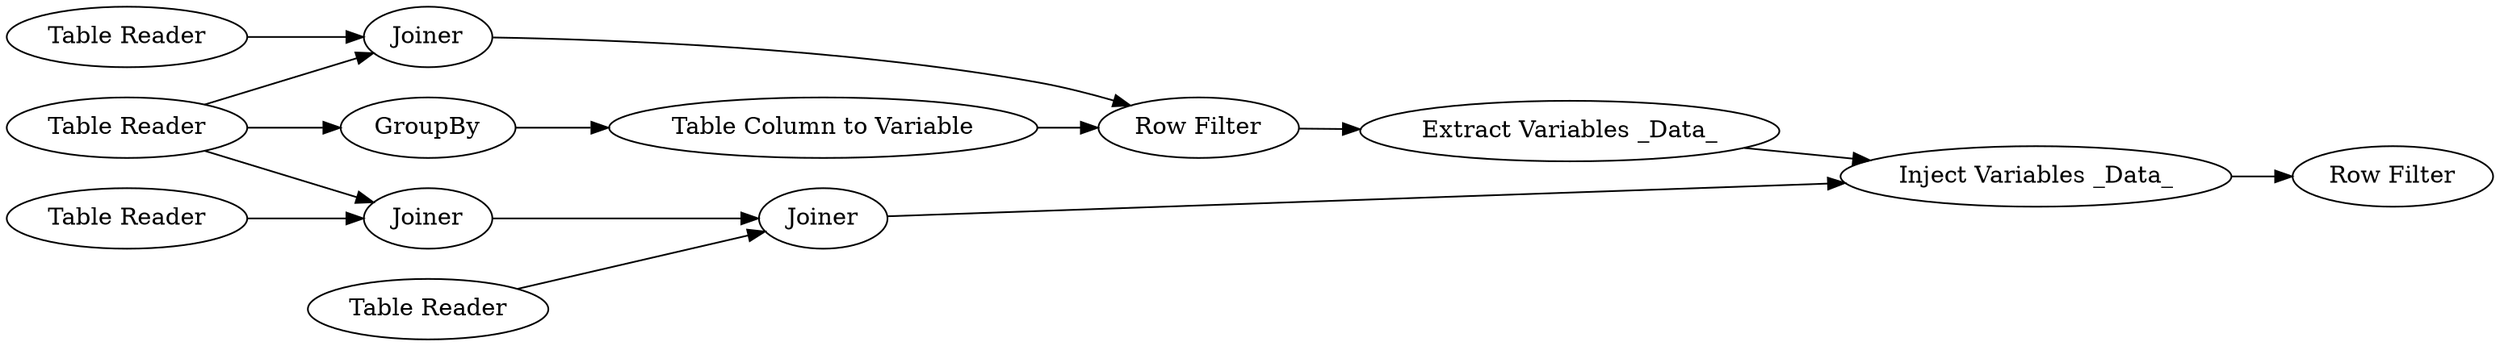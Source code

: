 digraph {
	5 [label=Joiner]
	6 [label=GroupBy]
	7 [label="Table Column to Variable"]
	8 [label="Row Filter"]
	13 [label="Extract Variables _Data_"]
	14 [label=Joiner]
	15 [label=Joiner]
	16 [label="Inject Variables _Data_"]
	17 [label="Row Filter"]
	18 [label="Table Reader"]
	19 [label="Table Reader"]
	20 [label="Table Reader"]
	21 [label="Table Reader"]
	5 -> 8
	6 -> 7
	7 -> 8
	8 -> 13
	13 -> 16
	14 -> 15
	15 -> 16
	16 -> 17
	18 -> 6
	18 -> 5
	18 -> 14
	19 -> 5
	20 -> 14
	21 -> 15
	rankdir=LR
}
